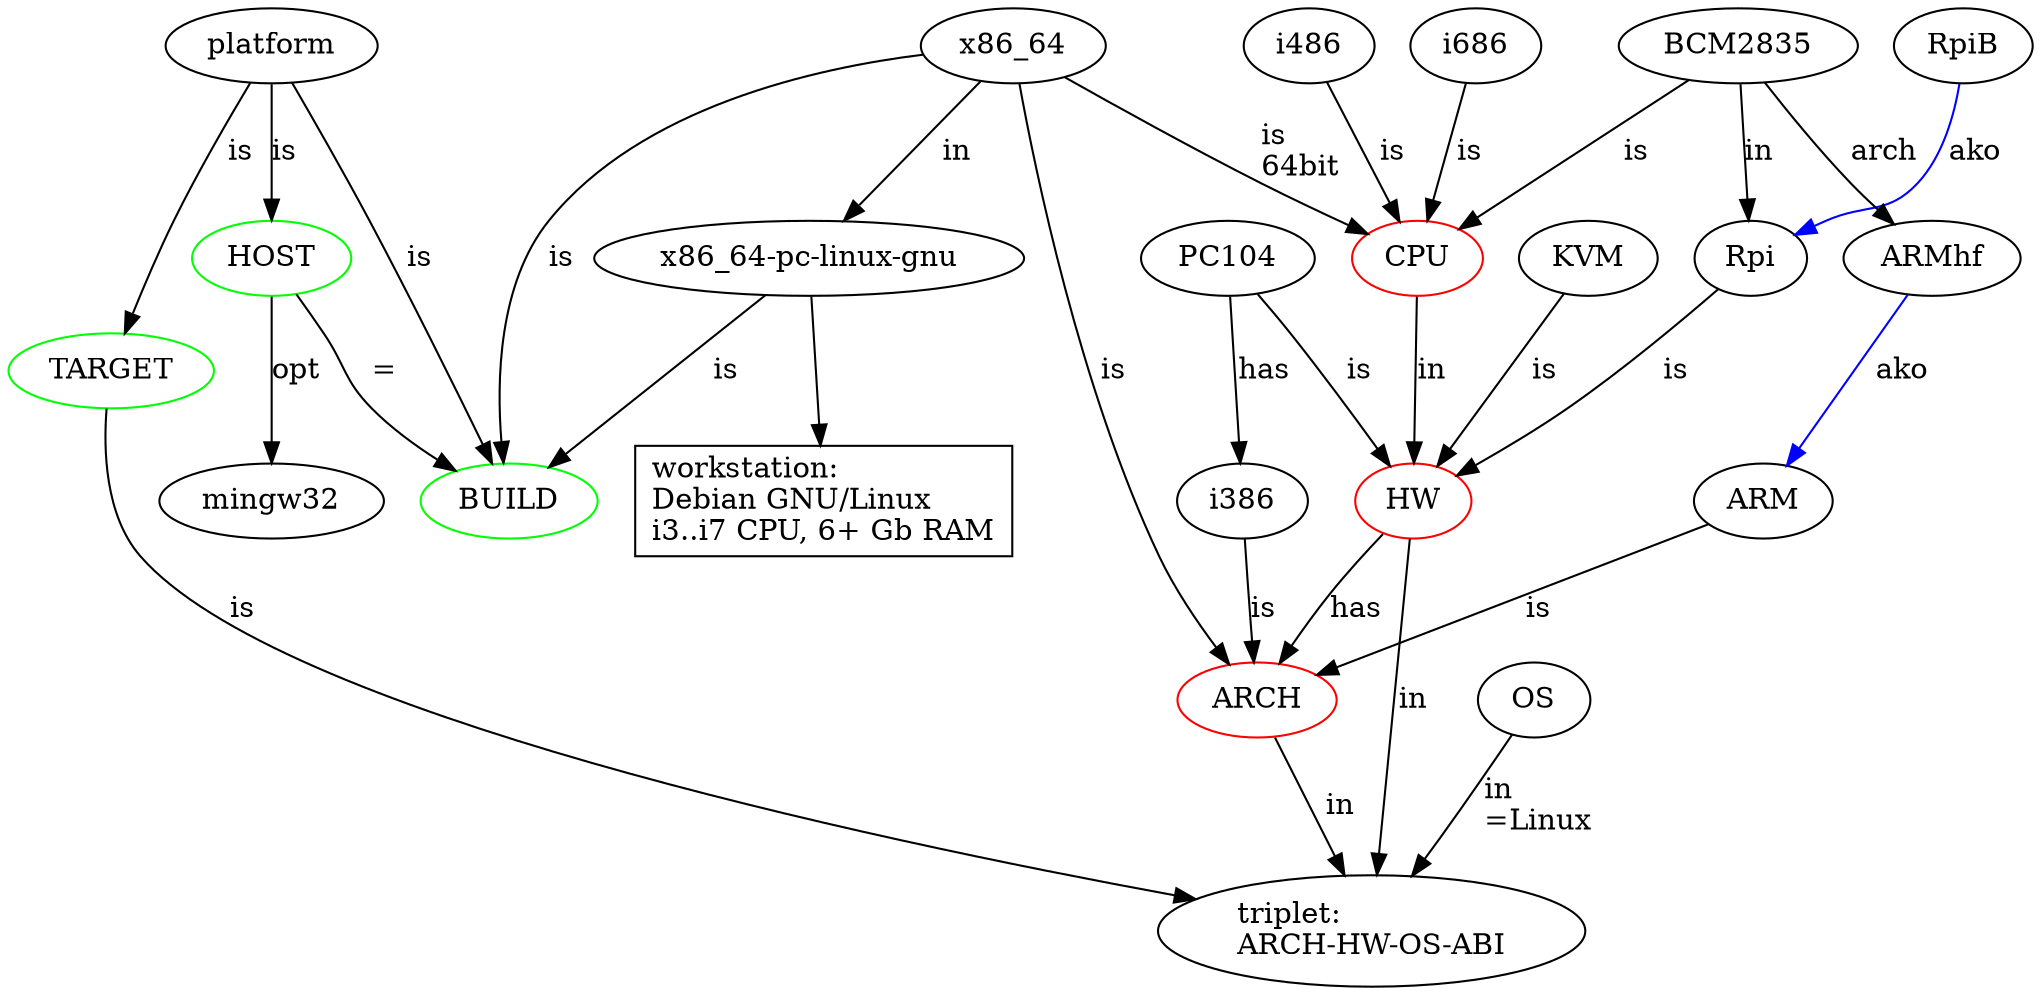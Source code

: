 digraph {
HW -> ARCH [label=has];
CPU -> HW [label=in];
HOST
triplet [label="triplet:\lARCH-HW-OS-ABI"];
TARGET -> triplet [label=is];
i386 -> ARCH [label=is];
armeabi [label=ARM];
armeabi -> ARCH [label=is];
armeabihf [label=ARMhf];
armeabihf -> armeabi [label=ako,color=blue];
PC104 -> HW [label=is];
KVM -> HW [label=is];
Rpi -> HW [label=is];
RpiB -> Rpi [label=ako,color=blue]; 
BCM2835 -> CPU [label=is];
i486 -> CPU [label=is];
i686 -> CPU [label=is];
x86_64 -> CPU [label="is\l64bit"];
BCM2835 -> Rpi [label=in];
OS -> triplet [label="in\l=Linux"];
HW -> triplet [label=in];
ARCH -> triplet [label=in];
BCM2835 -> armeabihf [label=arch];
x86_64 -> BUILD [label=is];
HOST -> mingw32 [label=opt];
HOST -> BUILD [label="="];
x64pc [label="x86_64-pc-linux-gnu"];
x64pc -> ws;
ws [label="workstation:\lDebian GNU/Linux\li3..i7 CPU, 6+ Gb RAM",shape=box];
x86_64 -> x64pc [label=in];
x86_64 -> ARCH [label=is];
x64pc -> BUILD [label=is];
platform -> BUILD [label=is];
platform -> HOST [label=is];
platform -> TARGET [label=is];
PC104 -> i386 [label=has];
HW [color=red];
CPU [color=red];
ARCH [color=red];
BUILD [color=green];
HOST [color=green];
TARGET [color=green];
}
